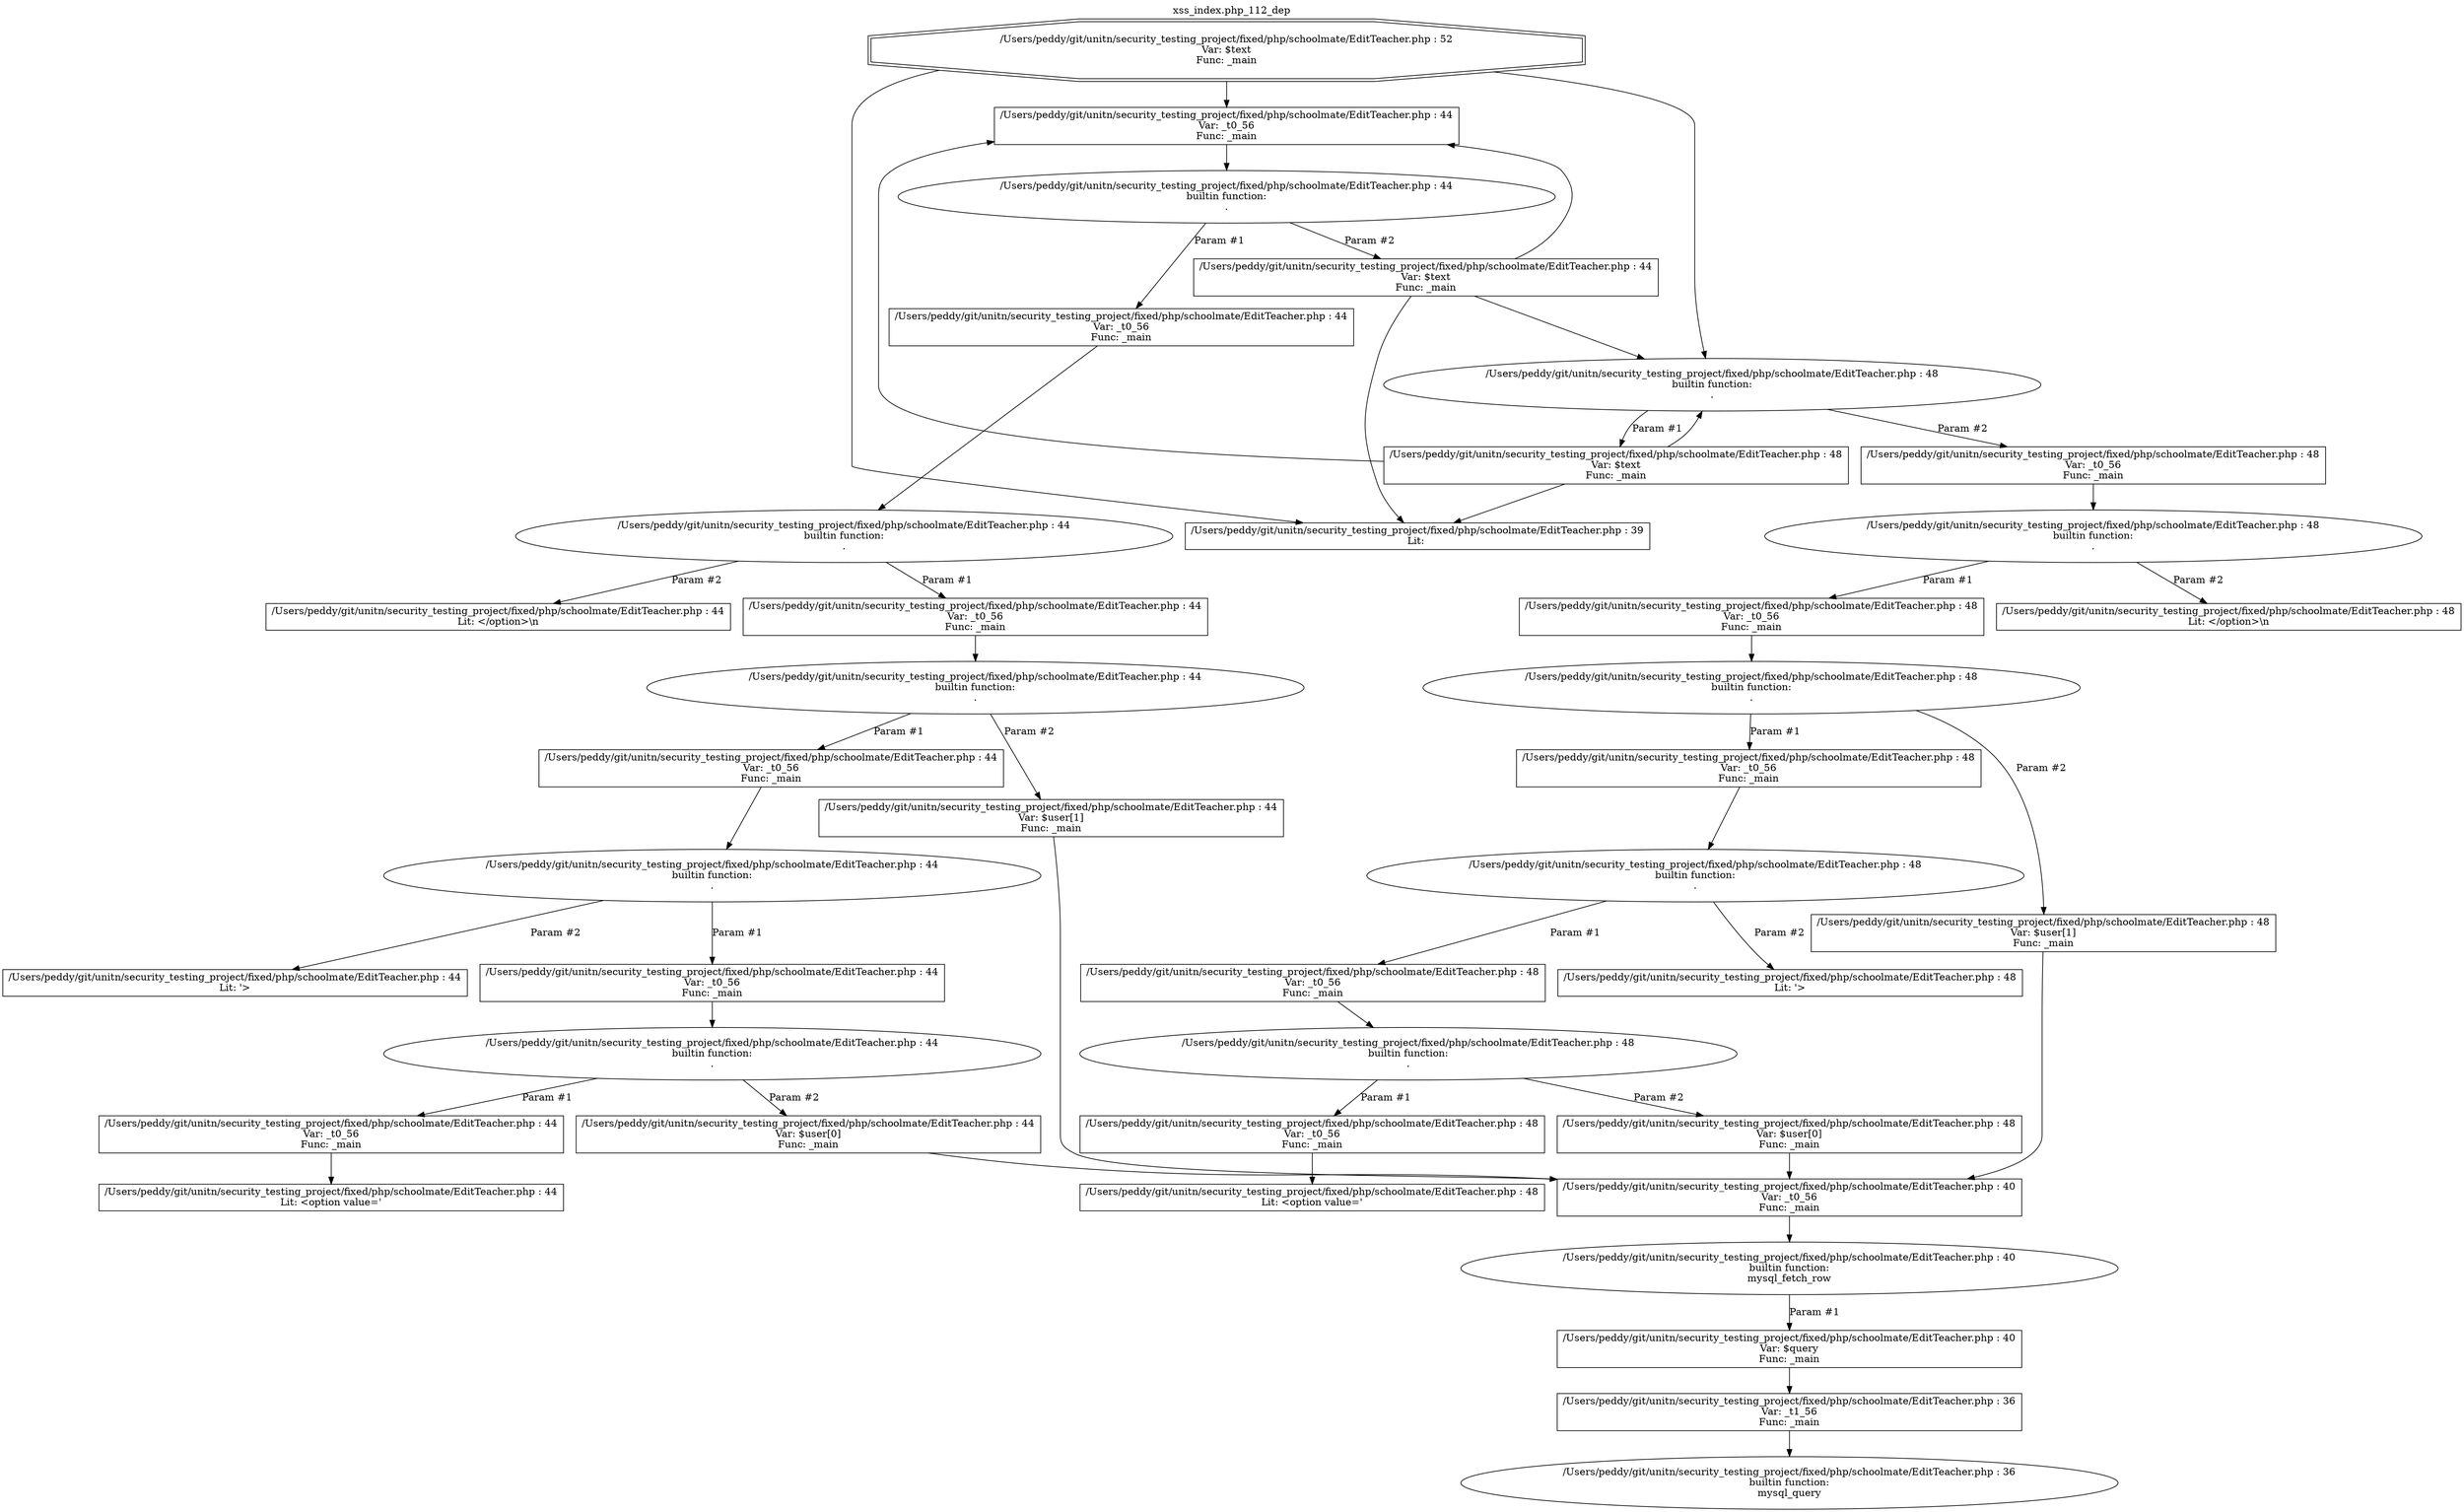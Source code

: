 digraph cfg {
  label="xss_index.php_112_dep";
  labelloc=t;
  n1 [shape=doubleoctagon, label="/Users/peddy/git/unitn/security_testing_project/fixed/php/schoolmate/EditTeacher.php : 52\nVar: $text\nFunc: _main\n"];
  n2 [shape=box, label="/Users/peddy/git/unitn/security_testing_project/fixed/php/schoolmate/EditTeacher.php : 44\nVar: _t0_56\nFunc: _main\n"];
  n3 [shape=ellipse, label="/Users/peddy/git/unitn/security_testing_project/fixed/php/schoolmate/EditTeacher.php : 44\nbuiltin function:\n.\n"];
  n4 [shape=box, label="/Users/peddy/git/unitn/security_testing_project/fixed/php/schoolmate/EditTeacher.php : 44\nVar: _t0_56\nFunc: _main\n"];
  n5 [shape=ellipse, label="/Users/peddy/git/unitn/security_testing_project/fixed/php/schoolmate/EditTeacher.php : 44\nbuiltin function:\n.\n"];
  n6 [shape=box, label="/Users/peddy/git/unitn/security_testing_project/fixed/php/schoolmate/EditTeacher.php : 44\nVar: _t0_56\nFunc: _main\n"];
  n7 [shape=ellipse, label="/Users/peddy/git/unitn/security_testing_project/fixed/php/schoolmate/EditTeacher.php : 44\nbuiltin function:\n.\n"];
  n8 [shape=box, label="/Users/peddy/git/unitn/security_testing_project/fixed/php/schoolmate/EditTeacher.php : 44\nVar: _t0_56\nFunc: _main\n"];
  n9 [shape=ellipse, label="/Users/peddy/git/unitn/security_testing_project/fixed/php/schoolmate/EditTeacher.php : 44\nbuiltin function:\n.\n"];
  n10 [shape=box, label="/Users/peddy/git/unitn/security_testing_project/fixed/php/schoolmate/EditTeacher.php : 44\nVar: _t0_56\nFunc: _main\n"];
  n11 [shape=ellipse, label="/Users/peddy/git/unitn/security_testing_project/fixed/php/schoolmate/EditTeacher.php : 44\nbuiltin function:\n.\n"];
  n12 [shape=box, label="/Users/peddy/git/unitn/security_testing_project/fixed/php/schoolmate/EditTeacher.php : 44\nVar: _t0_56\nFunc: _main\n"];
  n13 [shape=box, label="/Users/peddy/git/unitn/security_testing_project/fixed/php/schoolmate/EditTeacher.php : 44\nLit: <option value='\n"];
  n14 [shape=box, label="/Users/peddy/git/unitn/security_testing_project/fixed/php/schoolmate/EditTeacher.php : 44\nVar: $user[0]\nFunc: _main\n"];
  n15 [shape=box, label="/Users/peddy/git/unitn/security_testing_project/fixed/php/schoolmate/EditTeacher.php : 40\nVar: _t0_56\nFunc: _main\n"];
  n16 [shape=ellipse, label="/Users/peddy/git/unitn/security_testing_project/fixed/php/schoolmate/EditTeacher.php : 40\nbuiltin function:\nmysql_fetch_row\n"];
  n17 [shape=box, label="/Users/peddy/git/unitn/security_testing_project/fixed/php/schoolmate/EditTeacher.php : 40\nVar: $query\nFunc: _main\n"];
  n18 [shape=box, label="/Users/peddy/git/unitn/security_testing_project/fixed/php/schoolmate/EditTeacher.php : 36\nVar: _t1_56\nFunc: _main\n"];
  n19 [shape=ellipse, label="/Users/peddy/git/unitn/security_testing_project/fixed/php/schoolmate/EditTeacher.php : 36\nbuiltin function:\nmysql_query\n"];
  n20 [shape=box, label="/Users/peddy/git/unitn/security_testing_project/fixed/php/schoolmate/EditTeacher.php : 44\nLit: '>\n"];
  n21 [shape=box, label="/Users/peddy/git/unitn/security_testing_project/fixed/php/schoolmate/EditTeacher.php : 44\nVar: $user[1]\nFunc: _main\n"];
  n22 [shape=box, label="/Users/peddy/git/unitn/security_testing_project/fixed/php/schoolmate/EditTeacher.php : 44\nLit: </option>\\n\n"];
  n23 [shape=box, label="/Users/peddy/git/unitn/security_testing_project/fixed/php/schoolmate/EditTeacher.php : 44\nVar: $text\nFunc: _main\n"];
  n24 [shape=ellipse, label="/Users/peddy/git/unitn/security_testing_project/fixed/php/schoolmate/EditTeacher.php : 48\nbuiltin function:\n.\n"];
  n25 [shape=box, label="/Users/peddy/git/unitn/security_testing_project/fixed/php/schoolmate/EditTeacher.php : 48\nVar: $text\nFunc: _main\n"];
  n26 [shape=box, label="/Users/peddy/git/unitn/security_testing_project/fixed/php/schoolmate/EditTeacher.php : 39\nLit: \n"];
  n27 [shape=box, label="/Users/peddy/git/unitn/security_testing_project/fixed/php/schoolmate/EditTeacher.php : 48\nVar: _t0_56\nFunc: _main\n"];
  n28 [shape=ellipse, label="/Users/peddy/git/unitn/security_testing_project/fixed/php/schoolmate/EditTeacher.php : 48\nbuiltin function:\n.\n"];
  n29 [shape=box, label="/Users/peddy/git/unitn/security_testing_project/fixed/php/schoolmate/EditTeacher.php : 48\nVar: _t0_56\nFunc: _main\n"];
  n30 [shape=ellipse, label="/Users/peddy/git/unitn/security_testing_project/fixed/php/schoolmate/EditTeacher.php : 48\nbuiltin function:\n.\n"];
  n31 [shape=box, label="/Users/peddy/git/unitn/security_testing_project/fixed/php/schoolmate/EditTeacher.php : 48\nVar: _t0_56\nFunc: _main\n"];
  n32 [shape=ellipse, label="/Users/peddy/git/unitn/security_testing_project/fixed/php/schoolmate/EditTeacher.php : 48\nbuiltin function:\n.\n"];
  n33 [shape=box, label="/Users/peddy/git/unitn/security_testing_project/fixed/php/schoolmate/EditTeacher.php : 48\nVar: _t0_56\nFunc: _main\n"];
  n34 [shape=ellipse, label="/Users/peddy/git/unitn/security_testing_project/fixed/php/schoolmate/EditTeacher.php : 48\nbuiltin function:\n.\n"];
  n35 [shape=box, label="/Users/peddy/git/unitn/security_testing_project/fixed/php/schoolmate/EditTeacher.php : 48\nVar: _t0_56\nFunc: _main\n"];
  n36 [shape=box, label="/Users/peddy/git/unitn/security_testing_project/fixed/php/schoolmate/EditTeacher.php : 48\nLit: <option value='\n"];
  n37 [shape=box, label="/Users/peddy/git/unitn/security_testing_project/fixed/php/schoolmate/EditTeacher.php : 48\nVar: $user[0]\nFunc: _main\n"];
  n38 [shape=box, label="/Users/peddy/git/unitn/security_testing_project/fixed/php/schoolmate/EditTeacher.php : 48\nLit: '>\n"];
  n39 [shape=box, label="/Users/peddy/git/unitn/security_testing_project/fixed/php/schoolmate/EditTeacher.php : 48\nVar: $user[1]\nFunc: _main\n"];
  n40 [shape=box, label="/Users/peddy/git/unitn/security_testing_project/fixed/php/schoolmate/EditTeacher.php : 48\nLit: </option>\\n\n"];
  n2 -> n3;
  n4 -> n5;
  n6 -> n7;
  n8 -> n9;
  n10 -> n11;
  n12 -> n13;
  n11 -> n12[label="Param #1"];
  n11 -> n14[label="Param #2"];
  n15 -> n16;
  n18 -> n19;
  n17 -> n18;
  n16 -> n17[label="Param #1"];
  n14 -> n15;
  n9 -> n10[label="Param #1"];
  n9 -> n20[label="Param #2"];
  n7 -> n8[label="Param #1"];
  n7 -> n21[label="Param #2"];
  n21 -> n15;
  n5 -> n6[label="Param #1"];
  n5 -> n22[label="Param #2"];
  n3 -> n4[label="Param #1"];
  n3 -> n23[label="Param #2"];
  n23 -> n2;
  n23 -> n24;
  n23 -> n26;
  n25 -> n2;
  n25 -> n24;
  n25 -> n26;
  n24 -> n25[label="Param #1"];
  n24 -> n27[label="Param #2"];
  n27 -> n28;
  n29 -> n30;
  n31 -> n32;
  n33 -> n34;
  n35 -> n36;
  n34 -> n35[label="Param #1"];
  n34 -> n37[label="Param #2"];
  n37 -> n15;
  n32 -> n33[label="Param #1"];
  n32 -> n38[label="Param #2"];
  n30 -> n31[label="Param #1"];
  n30 -> n39[label="Param #2"];
  n39 -> n15;
  n28 -> n29[label="Param #1"];
  n28 -> n40[label="Param #2"];
  n1 -> n2;
  n1 -> n24;
  n1 -> n26;
}
